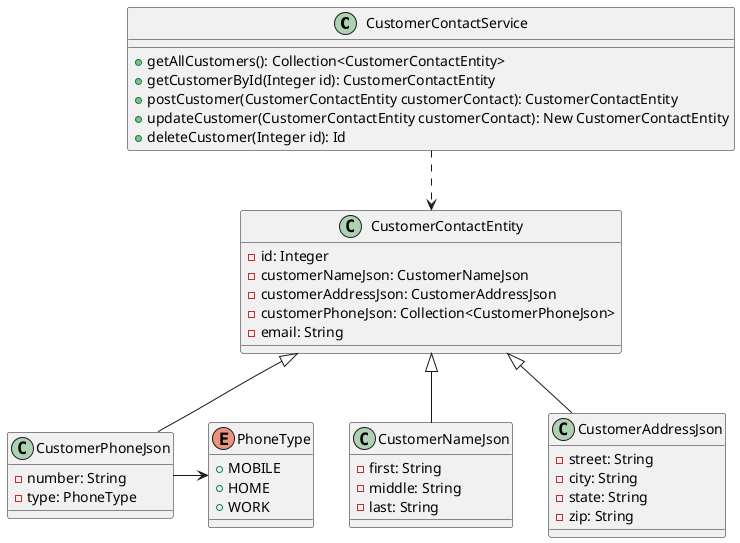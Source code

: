 @startuml

class CustomerContactService {
  + getAllCustomers(): Collection<CustomerContactEntity>
  + getCustomerById(Integer id): CustomerContactEntity
  + postCustomer(CustomerContactEntity customerContact): CustomerContactEntity
  + updateCustomer(CustomerContactEntity customerContact): New CustomerContactEntity
  + deleteCustomer(Integer id): Id
}

CustomerContactService ..> CustomerContactEntity

class CustomerContactEntity {
  - id: Integer
  - customerNameJson: CustomerNameJson
  - customerAddressJson: CustomerAddressJson
  - customerPhoneJson: Collection<CustomerPhoneJson>
  - email: String
}

CustomerContactEntity<|--CustomerNameJson
CustomerContactEntity<|--CustomerAddressJson
CustomerContactEntity<|--CustomerPhoneJson

class CustomerNameJson {
  - first: String
  - middle: String
  - last: String
}

class CustomerAddressJson {
  - street: String
  - city: String
  - state: String
  - zip: String
}

class CustomerPhoneJson {
  - number: String
  - type: PhoneType
}

CustomerPhoneJson -> PhoneType

enum PhoneType {
  + MOBILE
  + HOME
  + WORK
}

@enduml
